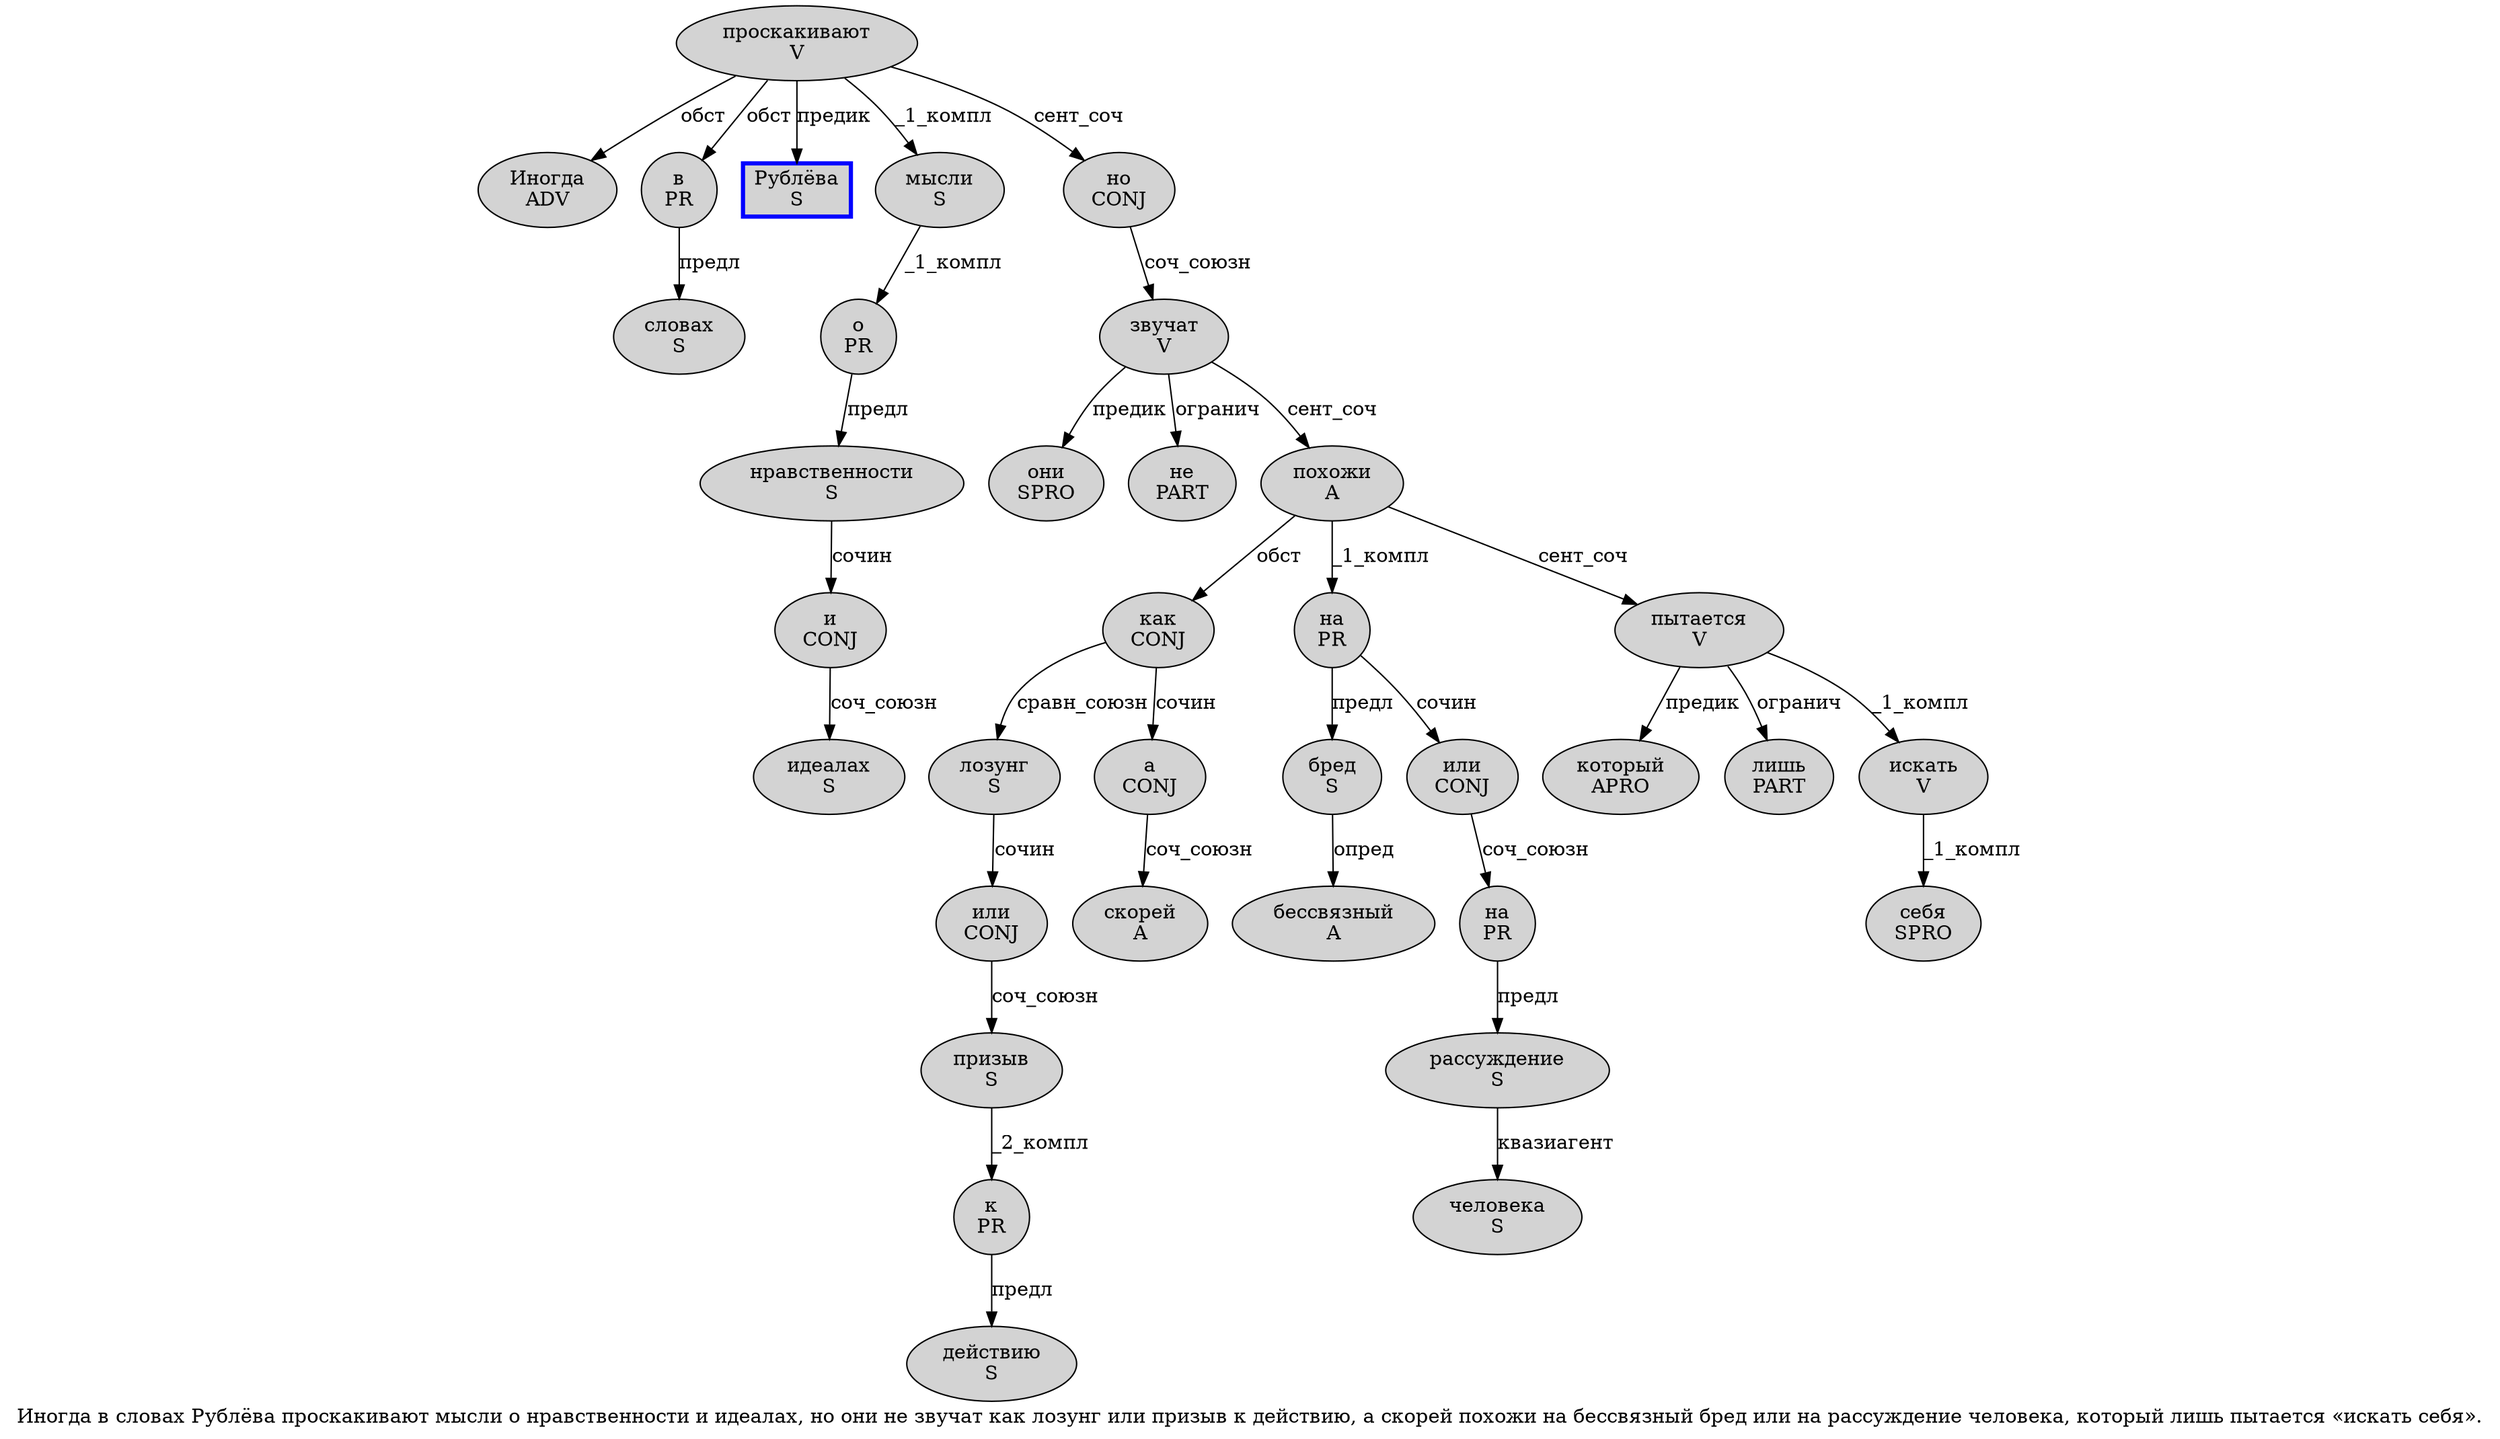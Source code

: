 digraph SENTENCE_2514 {
	graph [label="Иногда в словах Рублёва проскакивают мысли о нравственности и идеалах, но они не звучат как лозунг или призыв к действию, а скорей похожи на бессвязный бред или на рассуждение человека, который лишь пытается «искать себя»."]
	node [style=filled]
		0 [label="Иногда
ADV" color="" fillcolor=lightgray penwidth=1 shape=ellipse]
		1 [label="в
PR" color="" fillcolor=lightgray penwidth=1 shape=ellipse]
		2 [label="словах
S" color="" fillcolor=lightgray penwidth=1 shape=ellipse]
		3 [label="Рублёва
S" color=blue fillcolor=lightgray penwidth=3 shape=box]
		4 [label="проскакивают
V" color="" fillcolor=lightgray penwidth=1 shape=ellipse]
		5 [label="мысли
S" color="" fillcolor=lightgray penwidth=1 shape=ellipse]
		6 [label="о
PR" color="" fillcolor=lightgray penwidth=1 shape=ellipse]
		7 [label="нравственности
S" color="" fillcolor=lightgray penwidth=1 shape=ellipse]
		8 [label="и
CONJ" color="" fillcolor=lightgray penwidth=1 shape=ellipse]
		9 [label="идеалах
S" color="" fillcolor=lightgray penwidth=1 shape=ellipse]
		11 [label="но
CONJ" color="" fillcolor=lightgray penwidth=1 shape=ellipse]
		12 [label="они
SPRO" color="" fillcolor=lightgray penwidth=1 shape=ellipse]
		13 [label="не
PART" color="" fillcolor=lightgray penwidth=1 shape=ellipse]
		14 [label="звучат
V" color="" fillcolor=lightgray penwidth=1 shape=ellipse]
		15 [label="как
CONJ" color="" fillcolor=lightgray penwidth=1 shape=ellipse]
		16 [label="лозунг
S" color="" fillcolor=lightgray penwidth=1 shape=ellipse]
		17 [label="или
CONJ" color="" fillcolor=lightgray penwidth=1 shape=ellipse]
		18 [label="призыв
S" color="" fillcolor=lightgray penwidth=1 shape=ellipse]
		19 [label="к
PR" color="" fillcolor=lightgray penwidth=1 shape=ellipse]
		20 [label="действию
S" color="" fillcolor=lightgray penwidth=1 shape=ellipse]
		22 [label="а
CONJ" color="" fillcolor=lightgray penwidth=1 shape=ellipse]
		23 [label="скорей
A" color="" fillcolor=lightgray penwidth=1 shape=ellipse]
		24 [label="похожи
A" color="" fillcolor=lightgray penwidth=1 shape=ellipse]
		25 [label="на
PR" color="" fillcolor=lightgray penwidth=1 shape=ellipse]
		26 [label="бессвязный
A" color="" fillcolor=lightgray penwidth=1 shape=ellipse]
		27 [label="бред
S" color="" fillcolor=lightgray penwidth=1 shape=ellipse]
		28 [label="или
CONJ" color="" fillcolor=lightgray penwidth=1 shape=ellipse]
		29 [label="на
PR" color="" fillcolor=lightgray penwidth=1 shape=ellipse]
		30 [label="рассуждение
S" color="" fillcolor=lightgray penwidth=1 shape=ellipse]
		31 [label="человека
S" color="" fillcolor=lightgray penwidth=1 shape=ellipse]
		33 [label="который
APRO" color="" fillcolor=lightgray penwidth=1 shape=ellipse]
		34 [label="лишь
PART" color="" fillcolor=lightgray penwidth=1 shape=ellipse]
		35 [label="пытается
V" color="" fillcolor=lightgray penwidth=1 shape=ellipse]
		37 [label="искать
V" color="" fillcolor=lightgray penwidth=1 shape=ellipse]
		38 [label="себя
SPRO" color="" fillcolor=lightgray penwidth=1 shape=ellipse]
			22 -> 23 [label="соч_союзн"]
			16 -> 17 [label="сочин"]
			4 -> 0 [label="обст"]
			4 -> 1 [label="обст"]
			4 -> 3 [label="предик"]
			4 -> 5 [label="_1_компл"]
			4 -> 11 [label="сент_соч"]
			35 -> 33 [label="предик"]
			35 -> 34 [label="огранич"]
			35 -> 37 [label="_1_компл"]
			17 -> 18 [label="соч_союзн"]
			30 -> 31 [label="квазиагент"]
			29 -> 30 [label="предл"]
			14 -> 12 [label="предик"]
			14 -> 13 [label="огранич"]
			14 -> 24 [label="сент_соч"]
			11 -> 14 [label="соч_союзн"]
			5 -> 6 [label="_1_компл"]
			27 -> 26 [label="опред"]
			1 -> 2 [label="предл"]
			6 -> 7 [label="предл"]
			15 -> 16 [label="сравн_союзн"]
			15 -> 22 [label="сочин"]
			25 -> 27 [label="предл"]
			25 -> 28 [label="сочин"]
			18 -> 19 [label="_2_компл"]
			7 -> 8 [label="сочин"]
			28 -> 29 [label="соч_союзн"]
			19 -> 20 [label="предл"]
			8 -> 9 [label="соч_союзн"]
			37 -> 38 [label="_1_компл"]
			24 -> 15 [label="обст"]
			24 -> 25 [label="_1_компл"]
			24 -> 35 [label="сент_соч"]
}